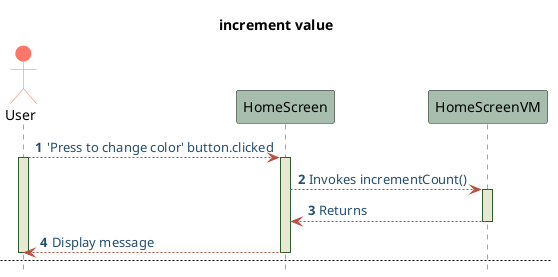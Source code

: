 @startuml HomeScreen Sequence

skinparam sequence{
    ParticipantBackgroundColor #A7BEAE
    LifeLineBackgroundColor #E7E8D1
    LifeLineBorderColor #2C5F2D
    ActorBackgroundColor #FC766AFF
    ActorBorderColor #FC766AFF
    ArrowColor #B85042
    ArrowFontColor #234E70
}
Actor User
title increment value
autonumber
hide footbox
User --> HomeScreen: 'Press to change color' button.clicked
activate User 
activate HomeScreen
HomeScreen --> HomeScreenVM: Invokes incrementCount()
activate HomeScreenVM
HomeScreenVM --> HomeScreen: Returns
deactivate HomeScreenVM
HomeScreen --> User: Display message
deactivate HomeScreen
deactivate User 



newpage decrement value
autonumber
hide footbox
User --> HomeScreen: '-' button.clicked
activate User 
activate HomeScreen
HomeScreen --> HomeScreenVM:Invokes decrementCount()
activate HomeScreenVM
HomeScreenVM --> HomeScreen: Returns
deactivate HomeScreenVM
HomeScreen --> User: Display message
deactivate HomeScreen
deactivate User 
@enduml 
